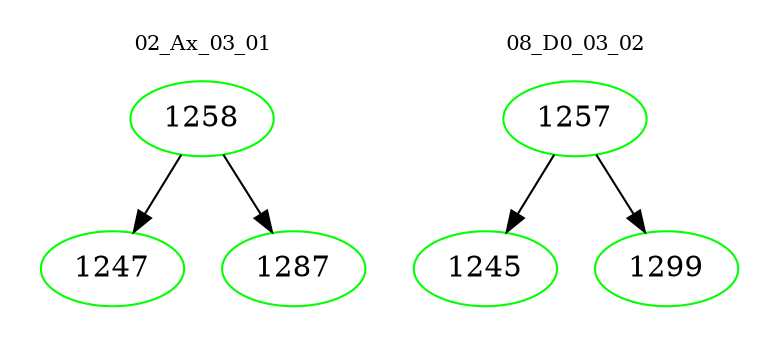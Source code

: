 digraph{
subgraph cluster_0 {
color = white
label = "02_Ax_03_01";
fontsize=10;
T0_1258 [label="1258", color="green"]
T0_1258 -> T0_1247 [color="black"]
T0_1247 [label="1247", color="green"]
T0_1258 -> T0_1287 [color="black"]
T0_1287 [label="1287", color="green"]
}
subgraph cluster_1 {
color = white
label = "08_D0_03_02";
fontsize=10;
T1_1257 [label="1257", color="green"]
T1_1257 -> T1_1245 [color="black"]
T1_1245 [label="1245", color="green"]
T1_1257 -> T1_1299 [color="black"]
T1_1299 [label="1299", color="green"]
}
}
